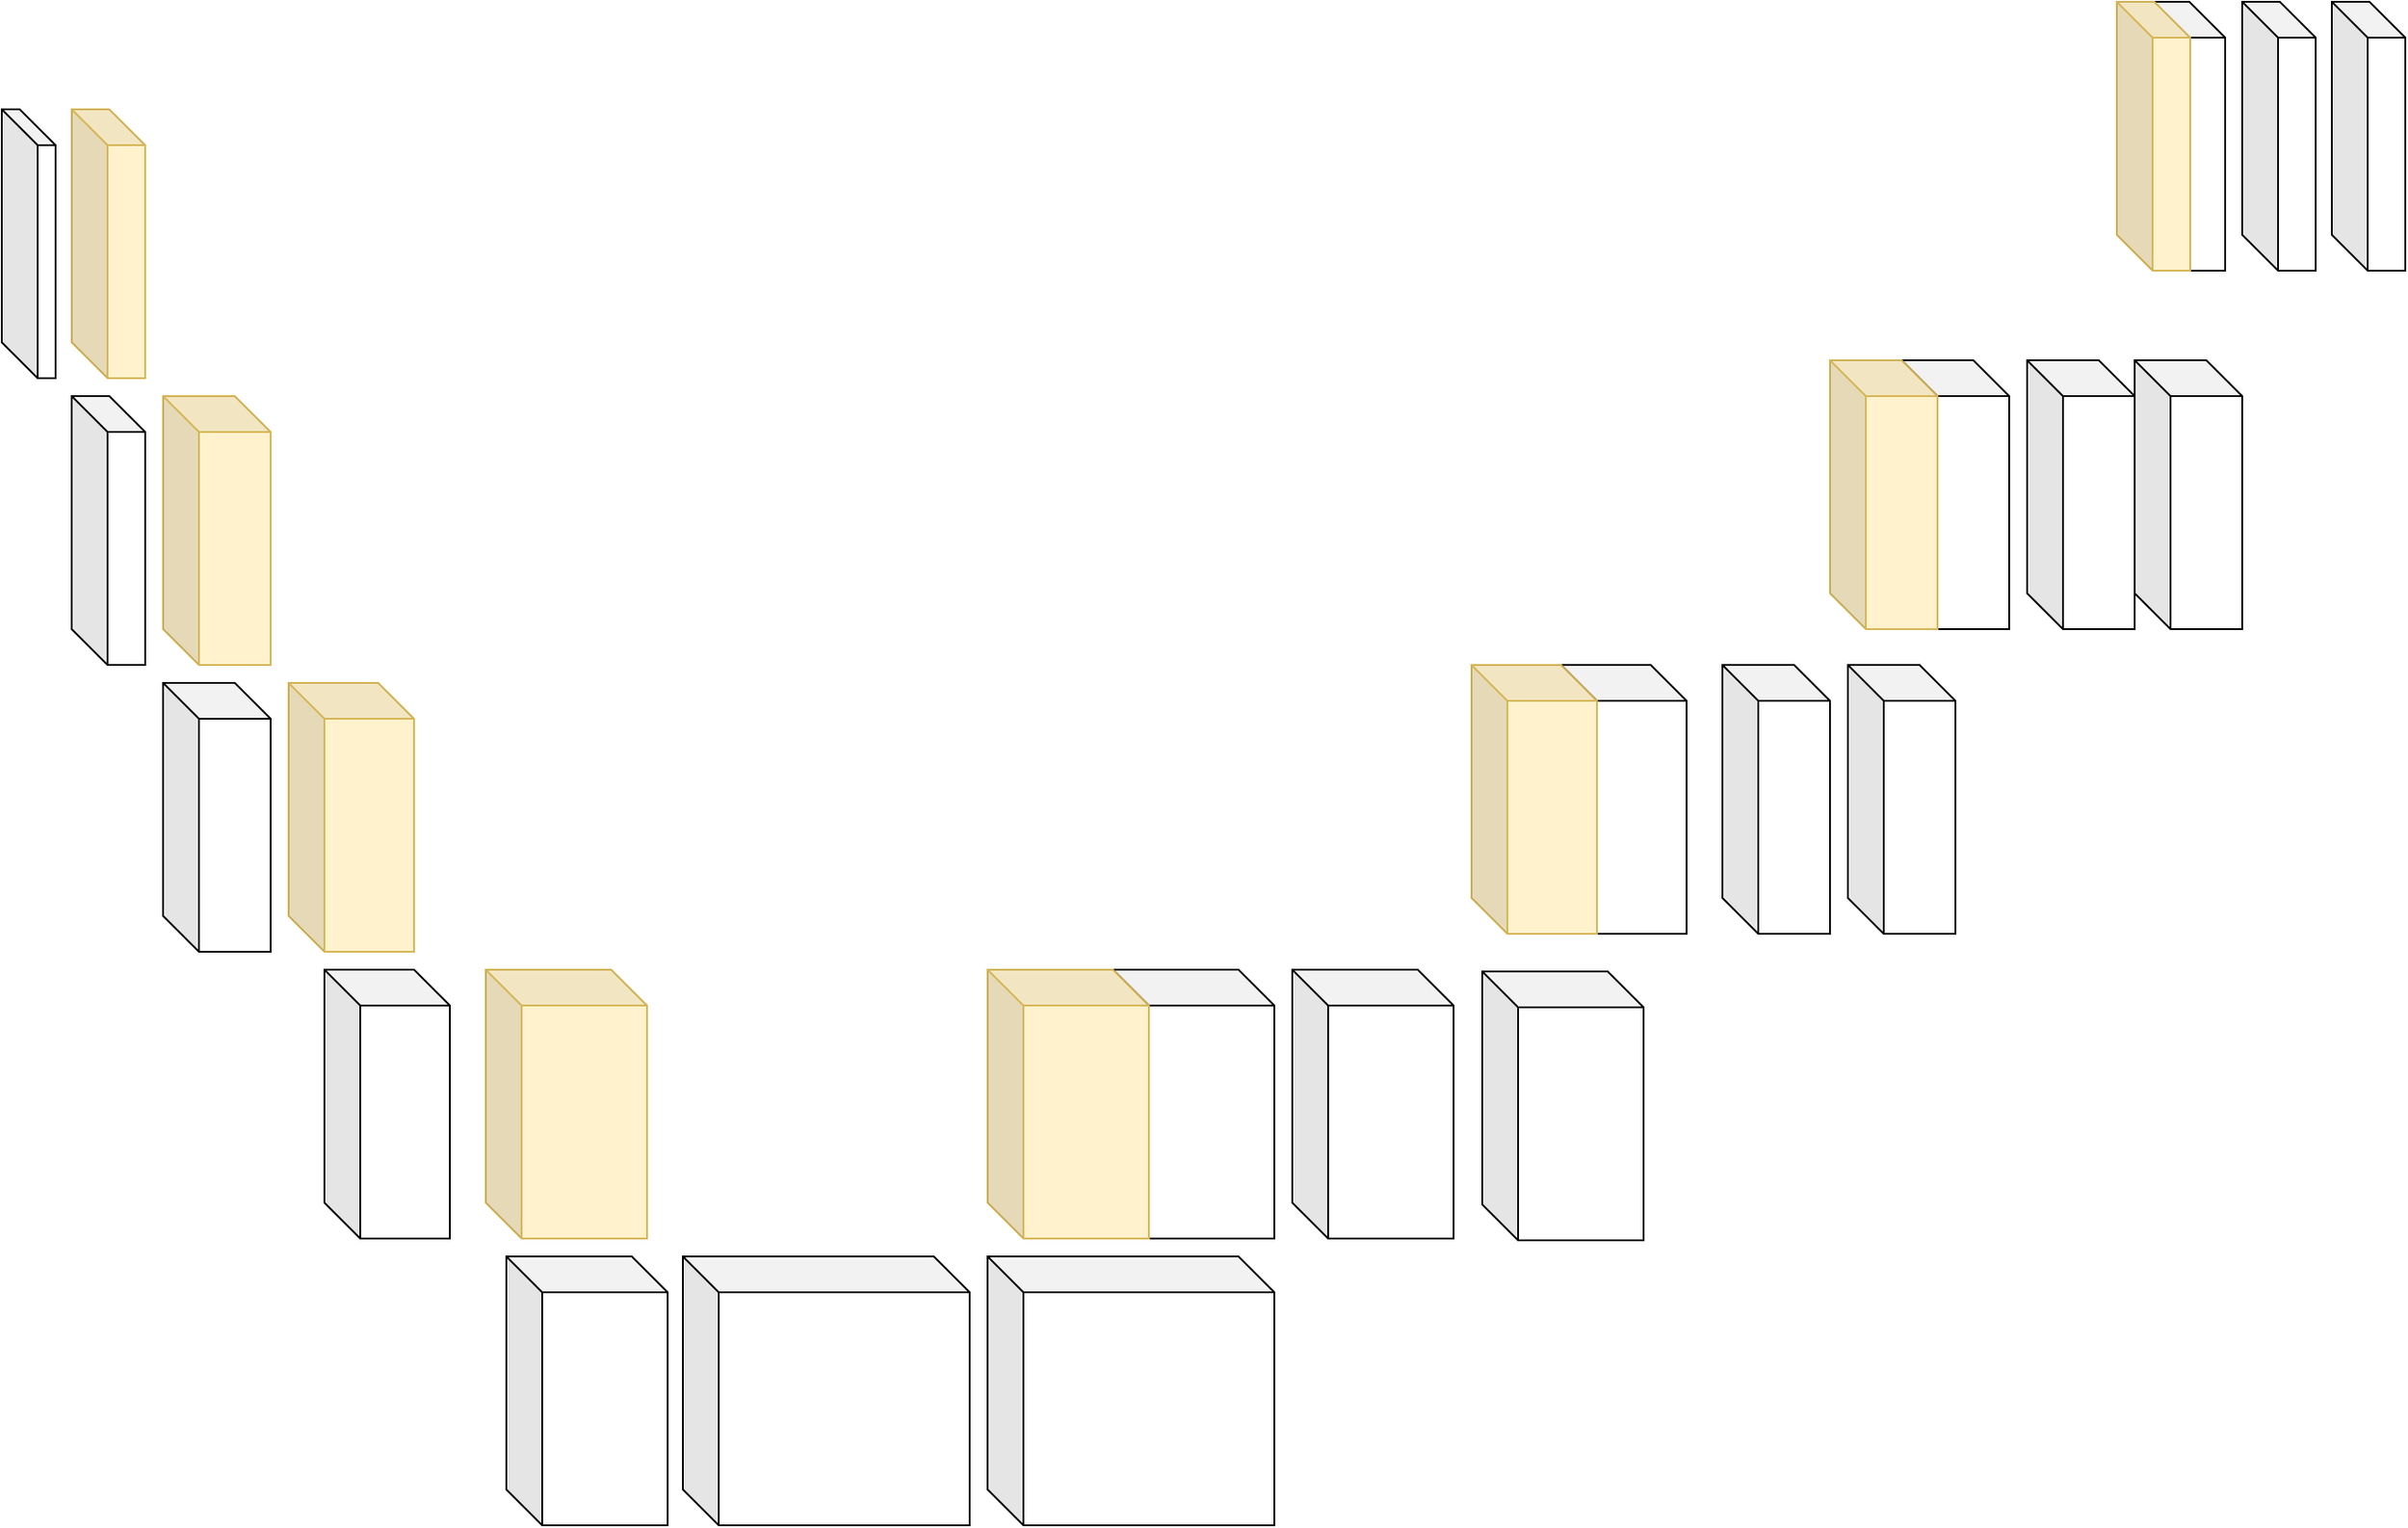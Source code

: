 <mxfile version="24.7.10">
  <diagram name="페이지-1" id="CwMKUaeTe422RupHbckm">
    <mxGraphModel dx="3118" dy="1301" grid="1" gridSize="10" guides="1" tooltips="1" connect="1" arrows="1" fold="1" page="1" pageScale="1" pageWidth="827" pageHeight="1169" math="0" shadow="0">
      <root>
        <mxCell id="0" />
        <mxCell id="1" parent="0" />
        <mxCell id="WlQB5wp_Slh41_nib7o7-66" value="" style="shape=cube;whiteSpace=wrap;html=1;boundedLbl=1;backgroundOutline=1;darkOpacity=0.05;darkOpacity2=0.1;" vertex="1" parent="1">
          <mxGeometry x="459.5" y="110" width="41" height="150" as="geometry" />
        </mxCell>
        <mxCell id="WlQB5wp_Slh41_nib7o7-61" value="" style="shape=cube;whiteSpace=wrap;html=1;boundedLbl=1;backgroundOutline=1;darkOpacity=0.05;darkOpacity2=0.1;" vertex="1" parent="1">
          <mxGeometry x="320" y="310" width="60" height="150" as="geometry" />
        </mxCell>
        <mxCell id="WlQB5wp_Slh41_nib7o7-57" value="" style="shape=cube;whiteSpace=wrap;html=1;boundedLbl=1;backgroundOutline=1;darkOpacity=0.05;darkOpacity2=0.1;" vertex="1" parent="1">
          <mxGeometry x="130" y="480" width="70" height="150" as="geometry" />
        </mxCell>
        <mxCell id="WlQB5wp_Slh41_nib7o7-51" value="" style="shape=cube;whiteSpace=wrap;html=1;boundedLbl=1;backgroundOutline=1;darkOpacity=0.05;darkOpacity2=0.1;" vertex="1" parent="1">
          <mxGeometry x="86" y="651" width="90" height="150" as="geometry" />
        </mxCell>
        <mxCell id="WlQB5wp_Slh41_nib7o7-50" value="" style="shape=cube;whiteSpace=wrap;html=1;boundedLbl=1;backgroundOutline=1;darkOpacity=0.05;darkOpacity2=0.1;" vertex="1" parent="1">
          <mxGeometry x="-20" y="650" width="90" height="150" as="geometry" />
        </mxCell>
        <mxCell id="WlQB5wp_Slh41_nib7o7-40" value="" style="shape=cube;whiteSpace=wrap;html=1;boundedLbl=1;backgroundOutline=1;darkOpacity=0.05;darkOpacity2=0.1;" vertex="1" parent="1">
          <mxGeometry x="-120" y="650" width="90" height="150" as="geometry" />
        </mxCell>
        <mxCell id="WlQB5wp_Slh41_nib7o7-16" value="" style="shape=cube;whiteSpace=wrap;html=1;boundedLbl=1;backgroundOutline=1;darkOpacity=0.05;darkOpacity2=0.1;fillColor=#fff2cc;strokeColor=#d6b656;" vertex="1" parent="1">
          <mxGeometry x="80" y="480" width="70" height="150" as="geometry" />
        </mxCell>
        <mxCell id="WlQB5wp_Slh41_nib7o7-39" value="" style="shape=cube;whiteSpace=wrap;html=1;boundedLbl=1;backgroundOutline=1;darkOpacity=0.05;darkOpacity2=0.1;fillColor=#fff2cc;strokeColor=#d6b656;" vertex="1" parent="1">
          <mxGeometry x="-190" y="650" width="90" height="150" as="geometry" />
        </mxCell>
        <mxCell id="WlQB5wp_Slh41_nib7o7-46" value="" style="shape=cube;whiteSpace=wrap;html=1;boundedLbl=1;backgroundOutline=1;darkOpacity=0.05;darkOpacity2=0.1;" vertex="1" parent="1">
          <mxGeometry x="-190" y="810" width="160" height="150" as="geometry" />
        </mxCell>
        <mxCell id="WlQB5wp_Slh41_nib7o7-58" value="" style="shape=cube;whiteSpace=wrap;html=1;boundedLbl=1;backgroundOutline=1;darkOpacity=0.05;darkOpacity2=0.1;" vertex="1" parent="1">
          <mxGeometry x="220" y="480" width="60" height="150" as="geometry" />
        </mxCell>
        <mxCell id="WlQB5wp_Slh41_nib7o7-59" value="" style="shape=cube;whiteSpace=wrap;html=1;boundedLbl=1;backgroundOutline=1;darkOpacity=0.05;darkOpacity2=0.1;" vertex="1" parent="1">
          <mxGeometry x="290" y="480" width="60" height="150" as="geometry" />
        </mxCell>
        <mxCell id="WlQB5wp_Slh41_nib7o7-1" value="" style="shape=cube;whiteSpace=wrap;html=1;boundedLbl=1;backgroundOutline=1;darkOpacity=0.05;darkOpacity2=0.1;" vertex="1" parent="1">
          <mxGeometry x="-740" y="170" width="30" height="150" as="geometry" />
        </mxCell>
        <mxCell id="WlQB5wp_Slh41_nib7o7-2" value="" style="shape=cube;whiteSpace=wrap;html=1;boundedLbl=1;backgroundOutline=1;darkOpacity=0.05;darkOpacity2=0.1;fillColor=#fff2cc;strokeColor=#d6b656;" vertex="1" parent="1">
          <mxGeometry x="440" y="110" width="41" height="150" as="geometry" />
        </mxCell>
        <mxCell id="WlQB5wp_Slh41_nib7o7-13" value="" style="shape=cube;whiteSpace=wrap;html=1;boundedLbl=1;backgroundOutline=1;darkOpacity=0.05;darkOpacity2=0.1;" vertex="1" parent="1">
          <mxGeometry x="-701" y="330" width="41" height="150" as="geometry" />
        </mxCell>
        <mxCell id="WlQB5wp_Slh41_nib7o7-14" value="" style="shape=cube;whiteSpace=wrap;html=1;boundedLbl=1;backgroundOutline=1;darkOpacity=0.05;darkOpacity2=0.1;fillColor=#fff2cc;strokeColor=#d6b656;" vertex="1" parent="1">
          <mxGeometry x="-650" y="330" width="60" height="150" as="geometry" />
        </mxCell>
        <mxCell id="WlQB5wp_Slh41_nib7o7-15" value="" style="shape=cube;whiteSpace=wrap;html=1;boundedLbl=1;backgroundOutline=1;darkOpacity=0.05;darkOpacity2=0.1;" vertex="1" parent="1">
          <mxGeometry x="-650" y="490" width="60" height="150" as="geometry" />
        </mxCell>
        <mxCell id="WlQB5wp_Slh41_nib7o7-17" value="" style="shape=cube;whiteSpace=wrap;html=1;boundedLbl=1;backgroundOutline=1;darkOpacity=0.05;darkOpacity2=0.1;" vertex="1" parent="1">
          <mxGeometry x="-560" y="650" width="70" height="150" as="geometry" />
        </mxCell>
        <mxCell id="WlQB5wp_Slh41_nib7o7-18" value="" style="shape=cube;whiteSpace=wrap;html=1;boundedLbl=1;backgroundOutline=1;darkOpacity=0.05;darkOpacity2=0.1;fillColor=#fff2cc;strokeColor=#d6b656;" vertex="1" parent="1">
          <mxGeometry x="-470" y="650" width="90" height="150" as="geometry" />
        </mxCell>
        <mxCell id="WlQB5wp_Slh41_nib7o7-36" value="" style="shape=cube;whiteSpace=wrap;html=1;boundedLbl=1;backgroundOutline=1;darkOpacity=0.05;darkOpacity2=0.1;" vertex="1" parent="1">
          <mxGeometry x="-458.5" y="810" width="90" height="150" as="geometry" />
        </mxCell>
        <mxCell id="WlQB5wp_Slh41_nib7o7-37" value="" style="shape=cube;whiteSpace=wrap;html=1;boundedLbl=1;backgroundOutline=1;darkOpacity=0.05;darkOpacity2=0.1;" vertex="1" parent="1">
          <mxGeometry x="-360" y="810" width="160" height="150" as="geometry" />
        </mxCell>
        <mxCell id="WlQB5wp_Slh41_nib7o7-56" value="" style="shape=cube;whiteSpace=wrap;html=1;boundedLbl=1;backgroundOutline=1;darkOpacity=0.05;darkOpacity2=0.1;fillColor=#fff2cc;strokeColor=#d6b656;" vertex="1" parent="1">
          <mxGeometry x="-580" y="490" width="70" height="150" as="geometry" />
        </mxCell>
        <mxCell id="WlQB5wp_Slh41_nib7o7-60" value="" style="shape=cube;whiteSpace=wrap;html=1;boundedLbl=1;backgroundOutline=1;darkOpacity=0.05;darkOpacity2=0.1;fillColor=#fff2cc;strokeColor=#d6b656;" vertex="1" parent="1">
          <mxGeometry x="280" y="310" width="60" height="150" as="geometry" />
        </mxCell>
        <mxCell id="WlQB5wp_Slh41_nib7o7-63" value="" style="shape=cube;whiteSpace=wrap;html=1;boundedLbl=1;backgroundOutline=1;darkOpacity=0.05;darkOpacity2=0.1;" vertex="1" parent="1">
          <mxGeometry x="390" y="310" width="60" height="150" as="geometry" />
        </mxCell>
        <mxCell id="WlQB5wp_Slh41_nib7o7-64" value="" style="shape=cube;whiteSpace=wrap;html=1;boundedLbl=1;backgroundOutline=1;darkOpacity=0.05;darkOpacity2=0.1;" vertex="1" parent="1">
          <mxGeometry x="450" y="310" width="60" height="150" as="geometry" />
        </mxCell>
        <mxCell id="WlQB5wp_Slh41_nib7o7-65" value="" style="shape=cube;whiteSpace=wrap;html=1;boundedLbl=1;backgroundOutline=1;darkOpacity=0.05;darkOpacity2=0.1;fillColor=#fff2cc;strokeColor=#d6b656;" vertex="1" parent="1">
          <mxGeometry x="-701" y="170" width="41" height="150" as="geometry" />
        </mxCell>
        <mxCell id="WlQB5wp_Slh41_nib7o7-67" value="" style="shape=cube;whiteSpace=wrap;html=1;boundedLbl=1;backgroundOutline=1;darkOpacity=0.05;darkOpacity2=0.1;" vertex="1" parent="1">
          <mxGeometry x="560" y="110" width="41" height="150" as="geometry" />
        </mxCell>
        <mxCell id="WlQB5wp_Slh41_nib7o7-68" value="" style="shape=cube;whiteSpace=wrap;html=1;boundedLbl=1;backgroundOutline=1;darkOpacity=0.05;darkOpacity2=0.1;" vertex="1" parent="1">
          <mxGeometry x="510" y="110" width="41" height="150" as="geometry" />
        </mxCell>
      </root>
    </mxGraphModel>
  </diagram>
</mxfile>
